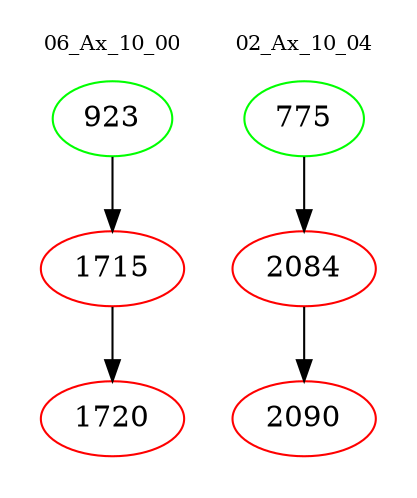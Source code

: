 digraph{
subgraph cluster_0 {
color = white
label = "06_Ax_10_00";
fontsize=10;
T0_923 [label="923", color="green"]
T0_923 -> T0_1715 [color="black"]
T0_1715 [label="1715", color="red"]
T0_1715 -> T0_1720 [color="black"]
T0_1720 [label="1720", color="red"]
}
subgraph cluster_1 {
color = white
label = "02_Ax_10_04";
fontsize=10;
T1_775 [label="775", color="green"]
T1_775 -> T1_2084 [color="black"]
T1_2084 [label="2084", color="red"]
T1_2084 -> T1_2090 [color="black"]
T1_2090 [label="2090", color="red"]
}
}
